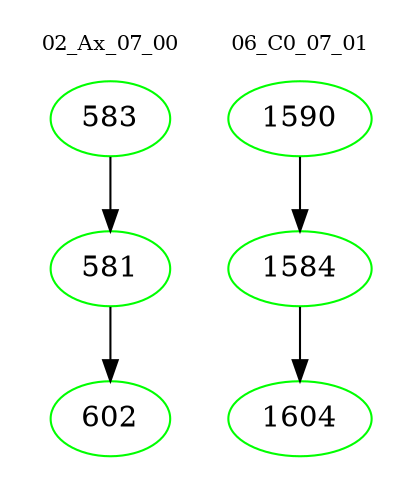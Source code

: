 digraph{
subgraph cluster_0 {
color = white
label = "02_Ax_07_00";
fontsize=10;
T0_583 [label="583", color="green"]
T0_583 -> T0_581 [color="black"]
T0_581 [label="581", color="green"]
T0_581 -> T0_602 [color="black"]
T0_602 [label="602", color="green"]
}
subgraph cluster_1 {
color = white
label = "06_C0_07_01";
fontsize=10;
T1_1590 [label="1590", color="green"]
T1_1590 -> T1_1584 [color="black"]
T1_1584 [label="1584", color="green"]
T1_1584 -> T1_1604 [color="black"]
T1_1604 [label="1604", color="green"]
}
}
